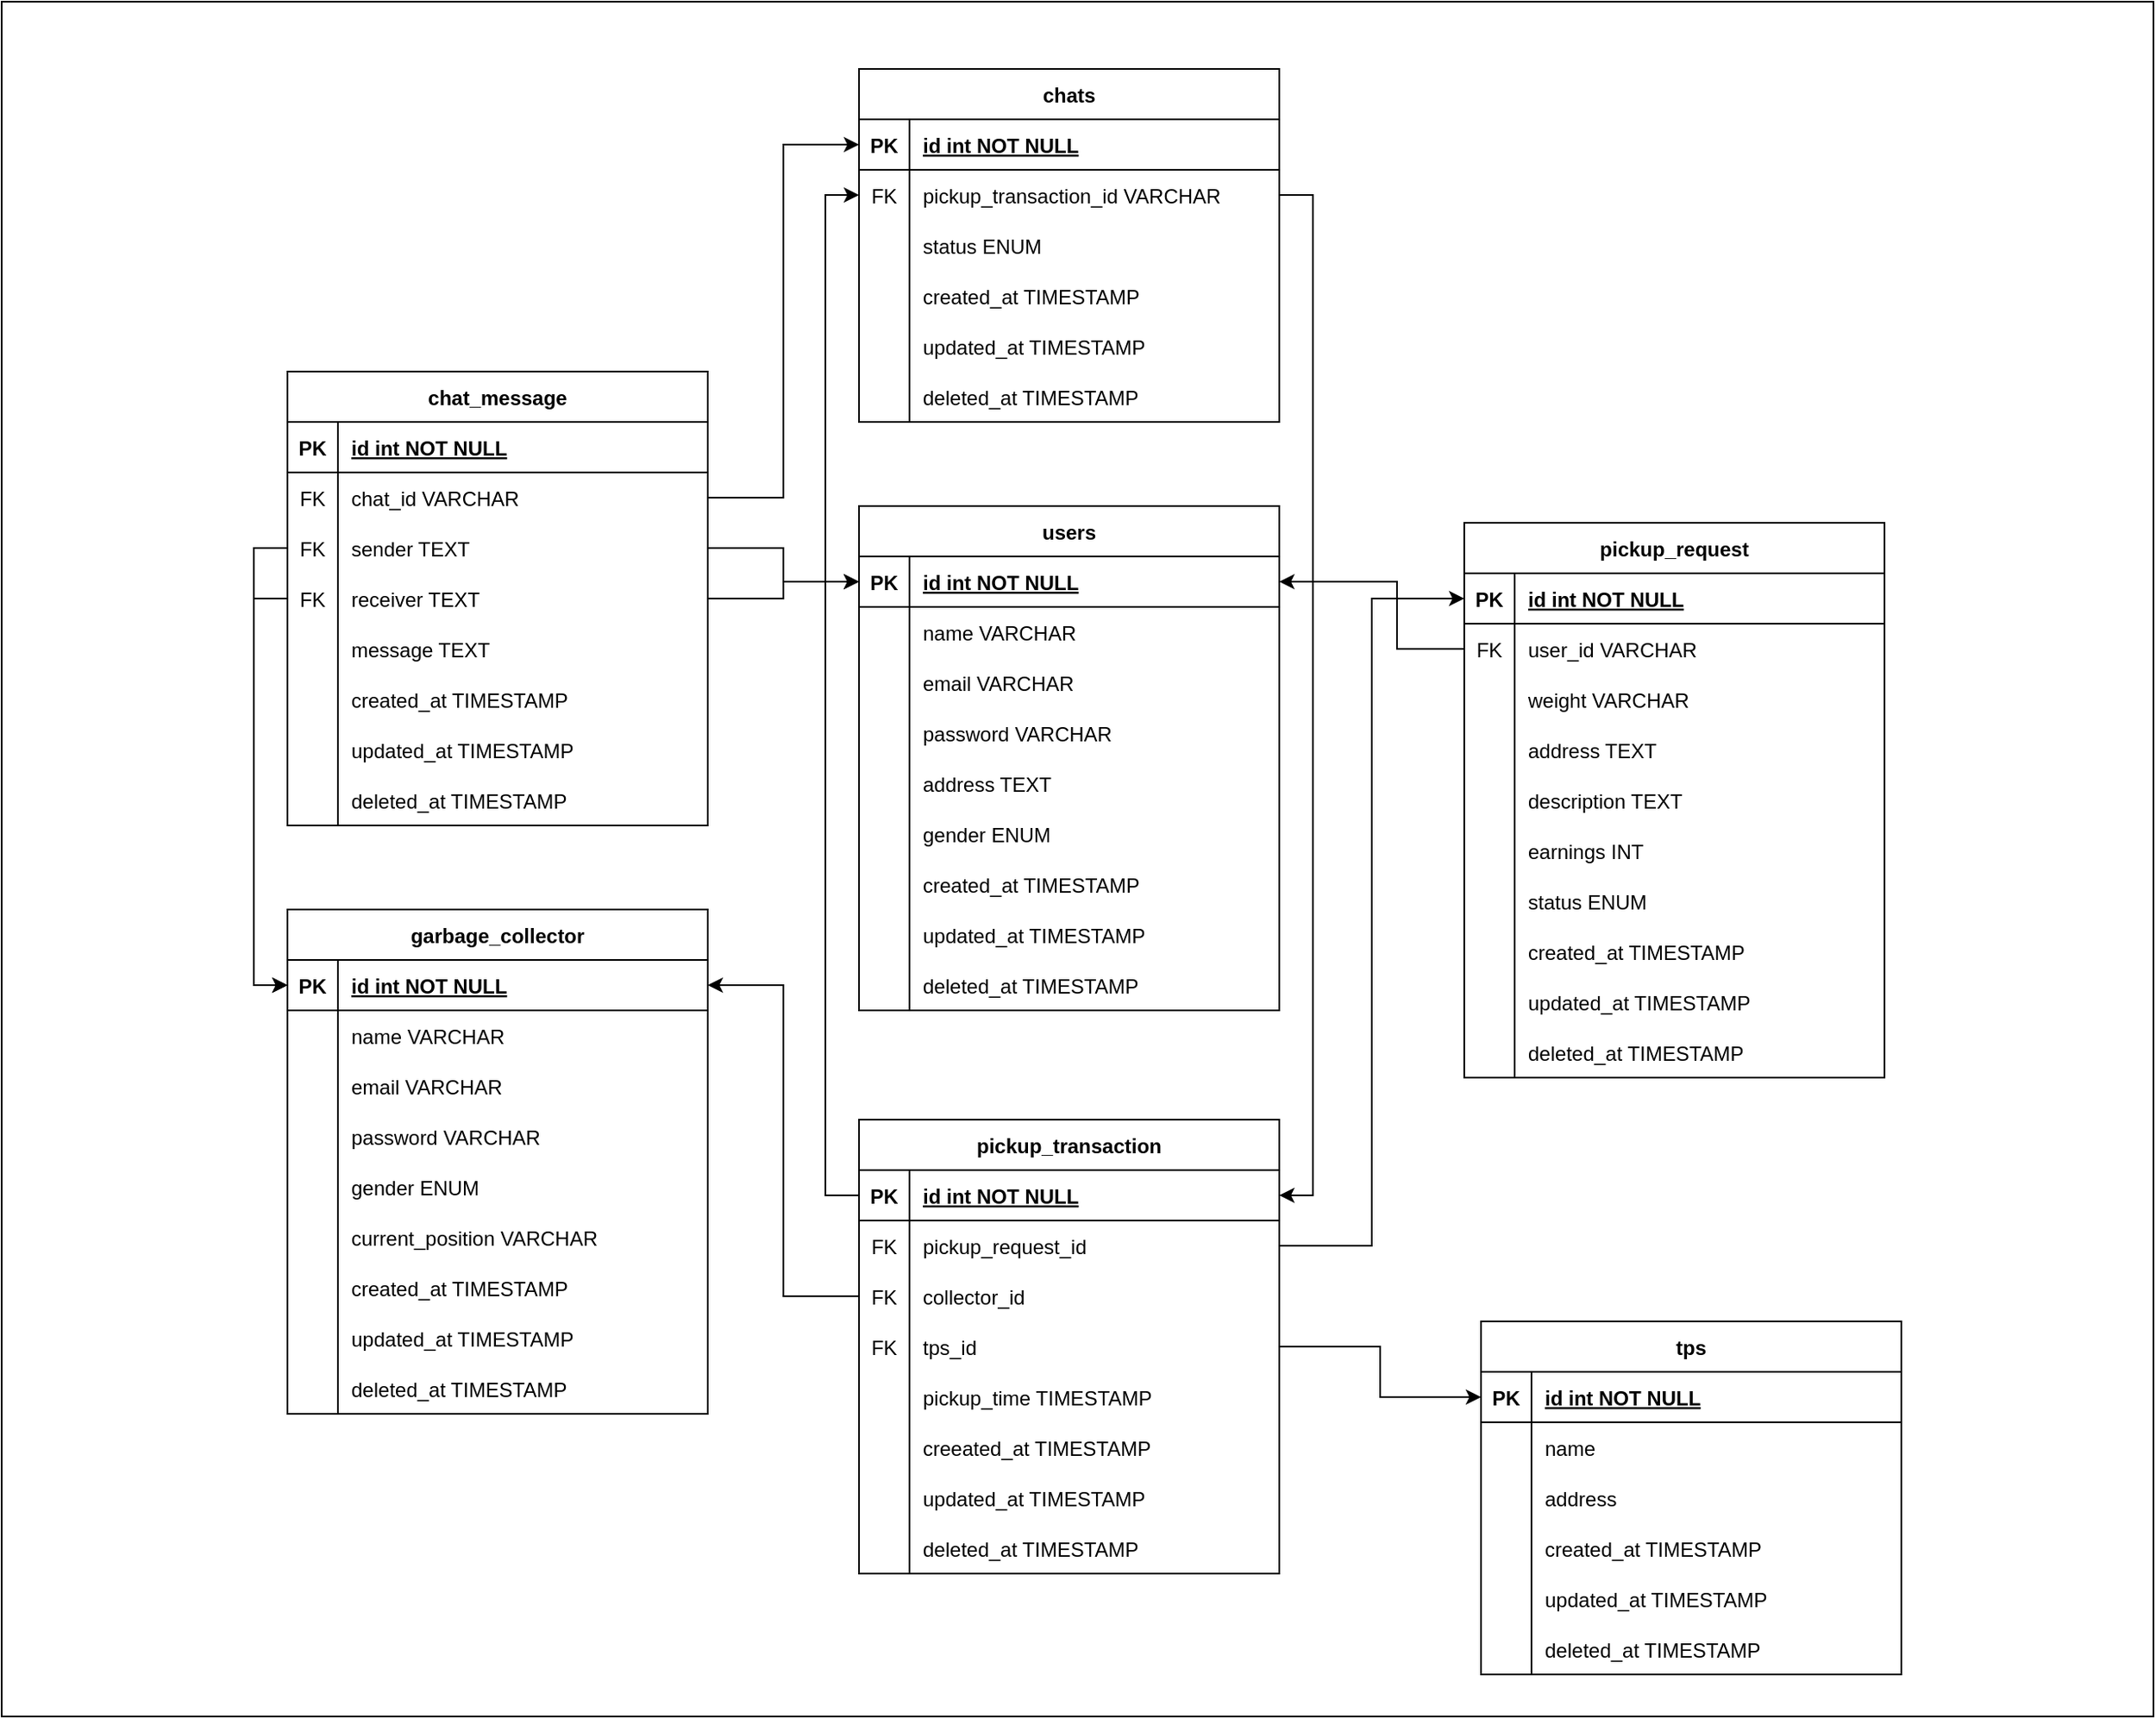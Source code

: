 <mxfile version="24.3.1" type="device">
  <diagram id="R2lEEEUBdFMjLlhIrx00" name="Page-1">
    <mxGraphModel dx="2284" dy="1838" grid="1" gridSize="10" guides="1" tooltips="1" connect="1" arrows="1" fold="1" page="1" pageScale="1" pageWidth="850" pageHeight="1100" math="0" shadow="0" extFonts="Permanent Marker^https://fonts.googleapis.com/css?family=Permanent+Marker">
      <root>
        <mxCell id="0" />
        <mxCell id="1" parent="0" />
        <mxCell id="5fgRy807be_QN617lWYd-6" value="" style="rounded=0;whiteSpace=wrap;html=1;" vertex="1" parent="1">
          <mxGeometry x="-130" y="-280" width="1280" height="1020" as="geometry" />
        </mxCell>
        <mxCell id="C-vyLk0tnHw3VtMMgP7b-13" value="tps" style="shape=table;startSize=30;container=1;collapsible=1;childLayout=tableLayout;fixedRows=1;rowLines=0;fontStyle=1;align=center;resizeLast=1;" parent="1" vertex="1">
          <mxGeometry x="750" y="505" width="250" height="210" as="geometry" />
        </mxCell>
        <mxCell id="C-vyLk0tnHw3VtMMgP7b-14" value="" style="shape=partialRectangle;collapsible=0;dropTarget=0;pointerEvents=0;fillColor=none;points=[[0,0.5],[1,0.5]];portConstraint=eastwest;top=0;left=0;right=0;bottom=1;" parent="C-vyLk0tnHw3VtMMgP7b-13" vertex="1">
          <mxGeometry y="30" width="250" height="30" as="geometry" />
        </mxCell>
        <mxCell id="C-vyLk0tnHw3VtMMgP7b-15" value="PK" style="shape=partialRectangle;overflow=hidden;connectable=0;fillColor=none;top=0;left=0;bottom=0;right=0;fontStyle=1;" parent="C-vyLk0tnHw3VtMMgP7b-14" vertex="1">
          <mxGeometry width="30" height="30" as="geometry">
            <mxRectangle width="30" height="30" as="alternateBounds" />
          </mxGeometry>
        </mxCell>
        <mxCell id="C-vyLk0tnHw3VtMMgP7b-16" value="id int NOT NULL " style="shape=partialRectangle;overflow=hidden;connectable=0;fillColor=none;top=0;left=0;bottom=0;right=0;align=left;spacingLeft=6;fontStyle=5;" parent="C-vyLk0tnHw3VtMMgP7b-14" vertex="1">
          <mxGeometry x="30" width="220" height="30" as="geometry">
            <mxRectangle width="220" height="30" as="alternateBounds" />
          </mxGeometry>
        </mxCell>
        <mxCell id="C-vyLk0tnHw3VtMMgP7b-17" value="" style="shape=partialRectangle;collapsible=0;dropTarget=0;pointerEvents=0;fillColor=none;points=[[0,0.5],[1,0.5]];portConstraint=eastwest;top=0;left=0;right=0;bottom=0;" parent="C-vyLk0tnHw3VtMMgP7b-13" vertex="1">
          <mxGeometry y="60" width="250" height="30" as="geometry" />
        </mxCell>
        <mxCell id="C-vyLk0tnHw3VtMMgP7b-18" value="" style="shape=partialRectangle;overflow=hidden;connectable=0;fillColor=none;top=0;left=0;bottom=0;right=0;" parent="C-vyLk0tnHw3VtMMgP7b-17" vertex="1">
          <mxGeometry width="30" height="30" as="geometry">
            <mxRectangle width="30" height="30" as="alternateBounds" />
          </mxGeometry>
        </mxCell>
        <mxCell id="C-vyLk0tnHw3VtMMgP7b-19" value="name" style="shape=partialRectangle;overflow=hidden;connectable=0;fillColor=none;top=0;left=0;bottom=0;right=0;align=left;spacingLeft=6;" parent="C-vyLk0tnHw3VtMMgP7b-17" vertex="1">
          <mxGeometry x="30" width="220" height="30" as="geometry">
            <mxRectangle width="220" height="30" as="alternateBounds" />
          </mxGeometry>
        </mxCell>
        <mxCell id="C-vyLk0tnHw3VtMMgP7b-20" value="" style="shape=partialRectangle;collapsible=0;dropTarget=0;pointerEvents=0;fillColor=none;points=[[0,0.5],[1,0.5]];portConstraint=eastwest;top=0;left=0;right=0;bottom=0;" parent="C-vyLk0tnHw3VtMMgP7b-13" vertex="1">
          <mxGeometry y="90" width="250" height="30" as="geometry" />
        </mxCell>
        <mxCell id="C-vyLk0tnHw3VtMMgP7b-21" value="" style="shape=partialRectangle;overflow=hidden;connectable=0;fillColor=none;top=0;left=0;bottom=0;right=0;" parent="C-vyLk0tnHw3VtMMgP7b-20" vertex="1">
          <mxGeometry width="30" height="30" as="geometry">
            <mxRectangle width="30" height="30" as="alternateBounds" />
          </mxGeometry>
        </mxCell>
        <mxCell id="C-vyLk0tnHw3VtMMgP7b-22" value="address" style="shape=partialRectangle;overflow=hidden;connectable=0;fillColor=none;top=0;left=0;bottom=0;right=0;align=left;spacingLeft=6;" parent="C-vyLk0tnHw3VtMMgP7b-20" vertex="1">
          <mxGeometry x="30" width="220" height="30" as="geometry">
            <mxRectangle width="220" height="30" as="alternateBounds" />
          </mxGeometry>
        </mxCell>
        <mxCell id="_BH_1tUJ6ZywSJx9hruE-41" value="" style="shape=partialRectangle;collapsible=0;dropTarget=0;pointerEvents=0;fillColor=none;points=[[0,0.5],[1,0.5]];portConstraint=eastwest;top=0;left=0;right=0;bottom=0;" parent="C-vyLk0tnHw3VtMMgP7b-13" vertex="1">
          <mxGeometry y="120" width="250" height="30" as="geometry" />
        </mxCell>
        <mxCell id="_BH_1tUJ6ZywSJx9hruE-42" value="" style="shape=partialRectangle;overflow=hidden;connectable=0;fillColor=none;top=0;left=0;bottom=0;right=0;" parent="_BH_1tUJ6ZywSJx9hruE-41" vertex="1">
          <mxGeometry width="30" height="30" as="geometry">
            <mxRectangle width="30" height="30" as="alternateBounds" />
          </mxGeometry>
        </mxCell>
        <mxCell id="_BH_1tUJ6ZywSJx9hruE-43" value="created_at TIMESTAMP" style="shape=partialRectangle;overflow=hidden;connectable=0;fillColor=none;top=0;left=0;bottom=0;right=0;align=left;spacingLeft=6;" parent="_BH_1tUJ6ZywSJx9hruE-41" vertex="1">
          <mxGeometry x="30" width="220" height="30" as="geometry">
            <mxRectangle width="220" height="30" as="alternateBounds" />
          </mxGeometry>
        </mxCell>
        <mxCell id="_BH_1tUJ6ZywSJx9hruE-50" value="" style="shape=partialRectangle;collapsible=0;dropTarget=0;pointerEvents=0;fillColor=none;points=[[0,0.5],[1,0.5]];portConstraint=eastwest;top=0;left=0;right=0;bottom=0;" parent="C-vyLk0tnHw3VtMMgP7b-13" vertex="1">
          <mxGeometry y="150" width="250" height="30" as="geometry" />
        </mxCell>
        <mxCell id="_BH_1tUJ6ZywSJx9hruE-51" value="" style="shape=partialRectangle;overflow=hidden;connectable=0;fillColor=none;top=0;left=0;bottom=0;right=0;" parent="_BH_1tUJ6ZywSJx9hruE-50" vertex="1">
          <mxGeometry width="30" height="30" as="geometry">
            <mxRectangle width="30" height="30" as="alternateBounds" />
          </mxGeometry>
        </mxCell>
        <mxCell id="_BH_1tUJ6ZywSJx9hruE-52" value="updated_at TIMESTAMP" style="shape=partialRectangle;overflow=hidden;connectable=0;fillColor=none;top=0;left=0;bottom=0;right=0;align=left;spacingLeft=6;" parent="_BH_1tUJ6ZywSJx9hruE-50" vertex="1">
          <mxGeometry x="30" width="220" height="30" as="geometry">
            <mxRectangle width="220" height="30" as="alternateBounds" />
          </mxGeometry>
        </mxCell>
        <mxCell id="_BH_1tUJ6ZywSJx9hruE-53" value="" style="shape=partialRectangle;collapsible=0;dropTarget=0;pointerEvents=0;fillColor=none;points=[[0,0.5],[1,0.5]];portConstraint=eastwest;top=0;left=0;right=0;bottom=0;" parent="C-vyLk0tnHw3VtMMgP7b-13" vertex="1">
          <mxGeometry y="180" width="250" height="30" as="geometry" />
        </mxCell>
        <mxCell id="_BH_1tUJ6ZywSJx9hruE-54" value="" style="shape=partialRectangle;overflow=hidden;connectable=0;fillColor=none;top=0;left=0;bottom=0;right=0;" parent="_BH_1tUJ6ZywSJx9hruE-53" vertex="1">
          <mxGeometry width="30" height="30" as="geometry">
            <mxRectangle width="30" height="30" as="alternateBounds" />
          </mxGeometry>
        </mxCell>
        <mxCell id="_BH_1tUJ6ZywSJx9hruE-55" value="deleted_at TIMESTAMP" style="shape=partialRectangle;overflow=hidden;connectable=0;fillColor=none;top=0;left=0;bottom=0;right=0;align=left;spacingLeft=6;" parent="_BH_1tUJ6ZywSJx9hruE-53" vertex="1">
          <mxGeometry x="30" width="220" height="30" as="geometry">
            <mxRectangle width="220" height="30" as="alternateBounds" />
          </mxGeometry>
        </mxCell>
        <mxCell id="L5vuSc_6hiSe-2rtXfnS-1" value="pickup_request" style="shape=table;startSize=30;container=1;collapsible=1;childLayout=tableLayout;fixedRows=1;rowLines=0;fontStyle=1;align=center;resizeLast=1;" parent="1" vertex="1">
          <mxGeometry x="740" y="30" width="250" height="330" as="geometry" />
        </mxCell>
        <mxCell id="L5vuSc_6hiSe-2rtXfnS-2" value="" style="shape=partialRectangle;collapsible=0;dropTarget=0;pointerEvents=0;fillColor=none;points=[[0,0.5],[1,0.5]];portConstraint=eastwest;top=0;left=0;right=0;bottom=1;" parent="L5vuSc_6hiSe-2rtXfnS-1" vertex="1">
          <mxGeometry y="30" width="250" height="30" as="geometry" />
        </mxCell>
        <mxCell id="L5vuSc_6hiSe-2rtXfnS-3" value="PK" style="shape=partialRectangle;overflow=hidden;connectable=0;fillColor=none;top=0;left=0;bottom=0;right=0;fontStyle=1;" parent="L5vuSc_6hiSe-2rtXfnS-2" vertex="1">
          <mxGeometry width="30" height="30" as="geometry">
            <mxRectangle width="30" height="30" as="alternateBounds" />
          </mxGeometry>
        </mxCell>
        <mxCell id="L5vuSc_6hiSe-2rtXfnS-4" value="id int NOT NULL " style="shape=partialRectangle;overflow=hidden;connectable=0;fillColor=none;top=0;left=0;bottom=0;right=0;align=left;spacingLeft=6;fontStyle=5;" parent="L5vuSc_6hiSe-2rtXfnS-2" vertex="1">
          <mxGeometry x="30" width="220" height="30" as="geometry">
            <mxRectangle width="220" height="30" as="alternateBounds" />
          </mxGeometry>
        </mxCell>
        <mxCell id="L5vuSc_6hiSe-2rtXfnS-5" value="" style="shape=partialRectangle;collapsible=0;dropTarget=0;pointerEvents=0;fillColor=none;points=[[0,0.5],[1,0.5]];portConstraint=eastwest;top=0;left=0;right=0;bottom=0;" parent="L5vuSc_6hiSe-2rtXfnS-1" vertex="1">
          <mxGeometry y="60" width="250" height="30" as="geometry" />
        </mxCell>
        <mxCell id="L5vuSc_6hiSe-2rtXfnS-6" value="FK" style="shape=partialRectangle;overflow=hidden;connectable=0;fillColor=none;top=0;left=0;bottom=0;right=0;" parent="L5vuSc_6hiSe-2rtXfnS-5" vertex="1">
          <mxGeometry width="30" height="30" as="geometry">
            <mxRectangle width="30" height="30" as="alternateBounds" />
          </mxGeometry>
        </mxCell>
        <mxCell id="L5vuSc_6hiSe-2rtXfnS-7" value="user_id VARCHAR" style="shape=partialRectangle;overflow=hidden;connectable=0;fillColor=none;top=0;left=0;bottom=0;right=0;align=left;spacingLeft=6;" parent="L5vuSc_6hiSe-2rtXfnS-5" vertex="1">
          <mxGeometry x="30" width="220" height="30" as="geometry">
            <mxRectangle width="220" height="30" as="alternateBounds" />
          </mxGeometry>
        </mxCell>
        <mxCell id="L5vuSc_6hiSe-2rtXfnS-8" value="" style="shape=partialRectangle;collapsible=0;dropTarget=0;pointerEvents=0;fillColor=none;points=[[0,0.5],[1,0.5]];portConstraint=eastwest;top=0;left=0;right=0;bottom=0;" parent="L5vuSc_6hiSe-2rtXfnS-1" vertex="1">
          <mxGeometry y="90" width="250" height="30" as="geometry" />
        </mxCell>
        <mxCell id="L5vuSc_6hiSe-2rtXfnS-9" value="" style="shape=partialRectangle;overflow=hidden;connectable=0;fillColor=none;top=0;left=0;bottom=0;right=0;" parent="L5vuSc_6hiSe-2rtXfnS-8" vertex="1">
          <mxGeometry width="30" height="30" as="geometry">
            <mxRectangle width="30" height="30" as="alternateBounds" />
          </mxGeometry>
        </mxCell>
        <mxCell id="L5vuSc_6hiSe-2rtXfnS-10" value="weight VARCHAR" style="shape=partialRectangle;overflow=hidden;connectable=0;fillColor=none;top=0;left=0;bottom=0;right=0;align=left;spacingLeft=6;" parent="L5vuSc_6hiSe-2rtXfnS-8" vertex="1">
          <mxGeometry x="30" width="220" height="30" as="geometry">
            <mxRectangle width="220" height="30" as="alternateBounds" />
          </mxGeometry>
        </mxCell>
        <mxCell id="_BH_1tUJ6ZywSJx9hruE-56" value="" style="shape=partialRectangle;collapsible=0;dropTarget=0;pointerEvents=0;fillColor=none;points=[[0,0.5],[1,0.5]];portConstraint=eastwest;top=0;left=0;right=0;bottom=0;" parent="L5vuSc_6hiSe-2rtXfnS-1" vertex="1">
          <mxGeometry y="120" width="250" height="30" as="geometry" />
        </mxCell>
        <mxCell id="_BH_1tUJ6ZywSJx9hruE-57" value="" style="shape=partialRectangle;overflow=hidden;connectable=0;fillColor=none;top=0;left=0;bottom=0;right=0;" parent="_BH_1tUJ6ZywSJx9hruE-56" vertex="1">
          <mxGeometry width="30" height="30" as="geometry">
            <mxRectangle width="30" height="30" as="alternateBounds" />
          </mxGeometry>
        </mxCell>
        <mxCell id="_BH_1tUJ6ZywSJx9hruE-58" value="address TEXT" style="shape=partialRectangle;overflow=hidden;connectable=0;fillColor=none;top=0;left=0;bottom=0;right=0;align=left;spacingLeft=6;" parent="_BH_1tUJ6ZywSJx9hruE-56" vertex="1">
          <mxGeometry x="30" width="220" height="30" as="geometry">
            <mxRectangle width="220" height="30" as="alternateBounds" />
          </mxGeometry>
        </mxCell>
        <mxCell id="_BH_1tUJ6ZywSJx9hruE-75" value="" style="shape=partialRectangle;collapsible=0;dropTarget=0;pointerEvents=0;fillColor=none;points=[[0,0.5],[1,0.5]];portConstraint=eastwest;top=0;left=0;right=0;bottom=0;" parent="L5vuSc_6hiSe-2rtXfnS-1" vertex="1">
          <mxGeometry y="150" width="250" height="30" as="geometry" />
        </mxCell>
        <mxCell id="_BH_1tUJ6ZywSJx9hruE-76" value="" style="shape=partialRectangle;overflow=hidden;connectable=0;fillColor=none;top=0;left=0;bottom=0;right=0;" parent="_BH_1tUJ6ZywSJx9hruE-75" vertex="1">
          <mxGeometry width="30" height="30" as="geometry">
            <mxRectangle width="30" height="30" as="alternateBounds" />
          </mxGeometry>
        </mxCell>
        <mxCell id="_BH_1tUJ6ZywSJx9hruE-77" value="description TEXT" style="shape=partialRectangle;overflow=hidden;connectable=0;fillColor=none;top=0;left=0;bottom=0;right=0;align=left;spacingLeft=6;" parent="_BH_1tUJ6ZywSJx9hruE-75" vertex="1">
          <mxGeometry x="30" width="220" height="30" as="geometry">
            <mxRectangle width="220" height="30" as="alternateBounds" />
          </mxGeometry>
        </mxCell>
        <mxCell id="_BH_1tUJ6ZywSJx9hruE-59" value="" style="shape=partialRectangle;collapsible=0;dropTarget=0;pointerEvents=0;fillColor=none;points=[[0,0.5],[1,0.5]];portConstraint=eastwest;top=0;left=0;right=0;bottom=0;" parent="L5vuSc_6hiSe-2rtXfnS-1" vertex="1">
          <mxGeometry y="180" width="250" height="30" as="geometry" />
        </mxCell>
        <mxCell id="_BH_1tUJ6ZywSJx9hruE-60" value="" style="shape=partialRectangle;overflow=hidden;connectable=0;fillColor=none;top=0;left=0;bottom=0;right=0;" parent="_BH_1tUJ6ZywSJx9hruE-59" vertex="1">
          <mxGeometry width="30" height="30" as="geometry">
            <mxRectangle width="30" height="30" as="alternateBounds" />
          </mxGeometry>
        </mxCell>
        <mxCell id="_BH_1tUJ6ZywSJx9hruE-61" value="earnings INT" style="shape=partialRectangle;overflow=hidden;connectable=0;fillColor=none;top=0;left=0;bottom=0;right=0;align=left;spacingLeft=6;" parent="_BH_1tUJ6ZywSJx9hruE-59" vertex="1">
          <mxGeometry x="30" width="220" height="30" as="geometry">
            <mxRectangle width="220" height="30" as="alternateBounds" />
          </mxGeometry>
        </mxCell>
        <mxCell id="_BH_1tUJ6ZywSJx9hruE-62" value="" style="shape=partialRectangle;collapsible=0;dropTarget=0;pointerEvents=0;fillColor=none;points=[[0,0.5],[1,0.5]];portConstraint=eastwest;top=0;left=0;right=0;bottom=0;" parent="L5vuSc_6hiSe-2rtXfnS-1" vertex="1">
          <mxGeometry y="210" width="250" height="30" as="geometry" />
        </mxCell>
        <mxCell id="_BH_1tUJ6ZywSJx9hruE-63" value="" style="shape=partialRectangle;overflow=hidden;connectable=0;fillColor=none;top=0;left=0;bottom=0;right=0;" parent="_BH_1tUJ6ZywSJx9hruE-62" vertex="1">
          <mxGeometry width="30" height="30" as="geometry">
            <mxRectangle width="30" height="30" as="alternateBounds" />
          </mxGeometry>
        </mxCell>
        <mxCell id="_BH_1tUJ6ZywSJx9hruE-64" value="status ENUM" style="shape=partialRectangle;overflow=hidden;connectable=0;fillColor=none;top=0;left=0;bottom=0;right=0;align=left;spacingLeft=6;" parent="_BH_1tUJ6ZywSJx9hruE-62" vertex="1">
          <mxGeometry x="30" width="220" height="30" as="geometry">
            <mxRectangle width="220" height="30" as="alternateBounds" />
          </mxGeometry>
        </mxCell>
        <mxCell id="_BH_1tUJ6ZywSJx9hruE-65" value="" style="shape=partialRectangle;collapsible=0;dropTarget=0;pointerEvents=0;fillColor=none;points=[[0,0.5],[1,0.5]];portConstraint=eastwest;top=0;left=0;right=0;bottom=0;" parent="L5vuSc_6hiSe-2rtXfnS-1" vertex="1">
          <mxGeometry y="240" width="250" height="30" as="geometry" />
        </mxCell>
        <mxCell id="_BH_1tUJ6ZywSJx9hruE-66" value="" style="shape=partialRectangle;overflow=hidden;connectable=0;fillColor=none;top=0;left=0;bottom=0;right=0;" parent="_BH_1tUJ6ZywSJx9hruE-65" vertex="1">
          <mxGeometry width="30" height="30" as="geometry">
            <mxRectangle width="30" height="30" as="alternateBounds" />
          </mxGeometry>
        </mxCell>
        <mxCell id="_BH_1tUJ6ZywSJx9hruE-67" value="created_at TIMESTAMP" style="shape=partialRectangle;overflow=hidden;connectable=0;fillColor=none;top=0;left=0;bottom=0;right=0;align=left;spacingLeft=6;" parent="_BH_1tUJ6ZywSJx9hruE-65" vertex="1">
          <mxGeometry x="30" width="220" height="30" as="geometry">
            <mxRectangle width="220" height="30" as="alternateBounds" />
          </mxGeometry>
        </mxCell>
        <mxCell id="_BH_1tUJ6ZywSJx9hruE-68" value="" style="shape=partialRectangle;collapsible=0;dropTarget=0;pointerEvents=0;fillColor=none;points=[[0,0.5],[1,0.5]];portConstraint=eastwest;top=0;left=0;right=0;bottom=0;" parent="L5vuSc_6hiSe-2rtXfnS-1" vertex="1">
          <mxGeometry y="270" width="250" height="30" as="geometry" />
        </mxCell>
        <mxCell id="_BH_1tUJ6ZywSJx9hruE-69" value="" style="shape=partialRectangle;overflow=hidden;connectable=0;fillColor=none;top=0;left=0;bottom=0;right=0;" parent="_BH_1tUJ6ZywSJx9hruE-68" vertex="1">
          <mxGeometry width="30" height="30" as="geometry">
            <mxRectangle width="30" height="30" as="alternateBounds" />
          </mxGeometry>
        </mxCell>
        <mxCell id="_BH_1tUJ6ZywSJx9hruE-70" value="updated_at TIMESTAMP" style="shape=partialRectangle;overflow=hidden;connectable=0;fillColor=none;top=0;left=0;bottom=0;right=0;align=left;spacingLeft=6;" parent="_BH_1tUJ6ZywSJx9hruE-68" vertex="1">
          <mxGeometry x="30" width="220" height="30" as="geometry">
            <mxRectangle width="220" height="30" as="alternateBounds" />
          </mxGeometry>
        </mxCell>
        <mxCell id="_BH_1tUJ6ZywSJx9hruE-71" value="" style="shape=partialRectangle;collapsible=0;dropTarget=0;pointerEvents=0;fillColor=none;points=[[0,0.5],[1,0.5]];portConstraint=eastwest;top=0;left=0;right=0;bottom=0;" parent="L5vuSc_6hiSe-2rtXfnS-1" vertex="1">
          <mxGeometry y="300" width="250" height="30" as="geometry" />
        </mxCell>
        <mxCell id="_BH_1tUJ6ZywSJx9hruE-72" value="" style="shape=partialRectangle;overflow=hidden;connectable=0;fillColor=none;top=0;left=0;bottom=0;right=0;" parent="_BH_1tUJ6ZywSJx9hruE-71" vertex="1">
          <mxGeometry width="30" height="30" as="geometry">
            <mxRectangle width="30" height="30" as="alternateBounds" />
          </mxGeometry>
        </mxCell>
        <mxCell id="_BH_1tUJ6ZywSJx9hruE-73" value="deleted_at TIMESTAMP" style="shape=partialRectangle;overflow=hidden;connectable=0;fillColor=none;top=0;left=0;bottom=0;right=0;align=left;spacingLeft=6;" parent="_BH_1tUJ6ZywSJx9hruE-71" vertex="1">
          <mxGeometry x="30" width="220" height="30" as="geometry">
            <mxRectangle width="220" height="30" as="alternateBounds" />
          </mxGeometry>
        </mxCell>
        <mxCell id="L5vuSc_6hiSe-2rtXfnS-11" value="pickup_transaction" style="shape=table;startSize=30;container=1;collapsible=1;childLayout=tableLayout;fixedRows=1;rowLines=0;fontStyle=1;align=center;resizeLast=1;" parent="1" vertex="1">
          <mxGeometry x="380" y="385" width="250" height="270" as="geometry" />
        </mxCell>
        <mxCell id="L5vuSc_6hiSe-2rtXfnS-12" value="" style="shape=partialRectangle;collapsible=0;dropTarget=0;pointerEvents=0;fillColor=none;points=[[0,0.5],[1,0.5]];portConstraint=eastwest;top=0;left=0;right=0;bottom=1;" parent="L5vuSc_6hiSe-2rtXfnS-11" vertex="1">
          <mxGeometry y="30" width="250" height="30" as="geometry" />
        </mxCell>
        <mxCell id="L5vuSc_6hiSe-2rtXfnS-13" value="PK" style="shape=partialRectangle;overflow=hidden;connectable=0;fillColor=none;top=0;left=0;bottom=0;right=0;fontStyle=1;" parent="L5vuSc_6hiSe-2rtXfnS-12" vertex="1">
          <mxGeometry width="30" height="30" as="geometry">
            <mxRectangle width="30" height="30" as="alternateBounds" />
          </mxGeometry>
        </mxCell>
        <mxCell id="L5vuSc_6hiSe-2rtXfnS-14" value="id int NOT NULL " style="shape=partialRectangle;overflow=hidden;connectable=0;fillColor=none;top=0;left=0;bottom=0;right=0;align=left;spacingLeft=6;fontStyle=5;" parent="L5vuSc_6hiSe-2rtXfnS-12" vertex="1">
          <mxGeometry x="30" width="220" height="30" as="geometry">
            <mxRectangle width="220" height="30" as="alternateBounds" />
          </mxGeometry>
        </mxCell>
        <mxCell id="L5vuSc_6hiSe-2rtXfnS-15" value="" style="shape=partialRectangle;collapsible=0;dropTarget=0;pointerEvents=0;fillColor=none;points=[[0,0.5],[1,0.5]];portConstraint=eastwest;top=0;left=0;right=0;bottom=0;" parent="L5vuSc_6hiSe-2rtXfnS-11" vertex="1">
          <mxGeometry y="60" width="250" height="30" as="geometry" />
        </mxCell>
        <mxCell id="L5vuSc_6hiSe-2rtXfnS-16" value="FK" style="shape=partialRectangle;overflow=hidden;connectable=0;fillColor=none;top=0;left=0;bottom=0;right=0;" parent="L5vuSc_6hiSe-2rtXfnS-15" vertex="1">
          <mxGeometry width="30" height="30" as="geometry">
            <mxRectangle width="30" height="30" as="alternateBounds" />
          </mxGeometry>
        </mxCell>
        <mxCell id="L5vuSc_6hiSe-2rtXfnS-17" value="pickup_request_id" style="shape=partialRectangle;overflow=hidden;connectable=0;fillColor=none;top=0;left=0;bottom=0;right=0;align=left;spacingLeft=6;" parent="L5vuSc_6hiSe-2rtXfnS-15" vertex="1">
          <mxGeometry x="30" width="220" height="30" as="geometry">
            <mxRectangle width="220" height="30" as="alternateBounds" />
          </mxGeometry>
        </mxCell>
        <mxCell id="_BH_1tUJ6ZywSJx9hruE-78" value="" style="shape=partialRectangle;collapsible=0;dropTarget=0;pointerEvents=0;fillColor=none;points=[[0,0.5],[1,0.5]];portConstraint=eastwest;top=0;left=0;right=0;bottom=0;" parent="L5vuSc_6hiSe-2rtXfnS-11" vertex="1">
          <mxGeometry y="90" width="250" height="30" as="geometry" />
        </mxCell>
        <mxCell id="_BH_1tUJ6ZywSJx9hruE-79" value="FK" style="shape=partialRectangle;overflow=hidden;connectable=0;fillColor=none;top=0;left=0;bottom=0;right=0;" parent="_BH_1tUJ6ZywSJx9hruE-78" vertex="1">
          <mxGeometry width="30" height="30" as="geometry">
            <mxRectangle width="30" height="30" as="alternateBounds" />
          </mxGeometry>
        </mxCell>
        <mxCell id="_BH_1tUJ6ZywSJx9hruE-80" value="collector_id" style="shape=partialRectangle;overflow=hidden;connectable=0;fillColor=none;top=0;left=0;bottom=0;right=0;align=left;spacingLeft=6;" parent="_BH_1tUJ6ZywSJx9hruE-78" vertex="1">
          <mxGeometry x="30" width="220" height="30" as="geometry">
            <mxRectangle width="220" height="30" as="alternateBounds" />
          </mxGeometry>
        </mxCell>
        <mxCell id="_BH_1tUJ6ZywSJx9hruE-84" value="" style="shape=partialRectangle;collapsible=0;dropTarget=0;pointerEvents=0;fillColor=none;points=[[0,0.5],[1,0.5]];portConstraint=eastwest;top=0;left=0;right=0;bottom=0;" parent="L5vuSc_6hiSe-2rtXfnS-11" vertex="1">
          <mxGeometry y="120" width="250" height="30" as="geometry" />
        </mxCell>
        <mxCell id="_BH_1tUJ6ZywSJx9hruE-85" value="FK" style="shape=partialRectangle;overflow=hidden;connectable=0;fillColor=none;top=0;left=0;bottom=0;right=0;" parent="_BH_1tUJ6ZywSJx9hruE-84" vertex="1">
          <mxGeometry width="30" height="30" as="geometry">
            <mxRectangle width="30" height="30" as="alternateBounds" />
          </mxGeometry>
        </mxCell>
        <mxCell id="_BH_1tUJ6ZywSJx9hruE-86" value="tps_id" style="shape=partialRectangle;overflow=hidden;connectable=0;fillColor=none;top=0;left=0;bottom=0;right=0;align=left;spacingLeft=6;" parent="_BH_1tUJ6ZywSJx9hruE-84" vertex="1">
          <mxGeometry x="30" width="220" height="30" as="geometry">
            <mxRectangle width="220" height="30" as="alternateBounds" />
          </mxGeometry>
        </mxCell>
        <mxCell id="_BH_1tUJ6ZywSJx9hruE-81" value="" style="shape=partialRectangle;collapsible=0;dropTarget=0;pointerEvents=0;fillColor=none;points=[[0,0.5],[1,0.5]];portConstraint=eastwest;top=0;left=0;right=0;bottom=0;" parent="L5vuSc_6hiSe-2rtXfnS-11" vertex="1">
          <mxGeometry y="150" width="250" height="30" as="geometry" />
        </mxCell>
        <mxCell id="_BH_1tUJ6ZywSJx9hruE-82" value="" style="shape=partialRectangle;overflow=hidden;connectable=0;fillColor=none;top=0;left=0;bottom=0;right=0;" parent="_BH_1tUJ6ZywSJx9hruE-81" vertex="1">
          <mxGeometry width="30" height="30" as="geometry">
            <mxRectangle width="30" height="30" as="alternateBounds" />
          </mxGeometry>
        </mxCell>
        <mxCell id="_BH_1tUJ6ZywSJx9hruE-83" value="pickup_time TIMESTAMP" style="shape=partialRectangle;overflow=hidden;connectable=0;fillColor=none;top=0;left=0;bottom=0;right=0;align=left;spacingLeft=6;" parent="_BH_1tUJ6ZywSJx9hruE-81" vertex="1">
          <mxGeometry x="30" width="220" height="30" as="geometry">
            <mxRectangle width="220" height="30" as="alternateBounds" />
          </mxGeometry>
        </mxCell>
        <mxCell id="_BH_1tUJ6ZywSJx9hruE-90" value="" style="shape=partialRectangle;collapsible=0;dropTarget=0;pointerEvents=0;fillColor=none;points=[[0,0.5],[1,0.5]];portConstraint=eastwest;top=0;left=0;right=0;bottom=0;" parent="L5vuSc_6hiSe-2rtXfnS-11" vertex="1">
          <mxGeometry y="180" width="250" height="30" as="geometry" />
        </mxCell>
        <mxCell id="_BH_1tUJ6ZywSJx9hruE-91" value="" style="shape=partialRectangle;overflow=hidden;connectable=0;fillColor=none;top=0;left=0;bottom=0;right=0;" parent="_BH_1tUJ6ZywSJx9hruE-90" vertex="1">
          <mxGeometry width="30" height="30" as="geometry">
            <mxRectangle width="30" height="30" as="alternateBounds" />
          </mxGeometry>
        </mxCell>
        <mxCell id="_BH_1tUJ6ZywSJx9hruE-92" value="creeated_at TIMESTAMP" style="shape=partialRectangle;overflow=hidden;connectable=0;fillColor=none;top=0;left=0;bottom=0;right=0;align=left;spacingLeft=6;" parent="_BH_1tUJ6ZywSJx9hruE-90" vertex="1">
          <mxGeometry x="30" width="220" height="30" as="geometry">
            <mxRectangle width="220" height="30" as="alternateBounds" />
          </mxGeometry>
        </mxCell>
        <mxCell id="_BH_1tUJ6ZywSJx9hruE-93" value="" style="shape=partialRectangle;collapsible=0;dropTarget=0;pointerEvents=0;fillColor=none;points=[[0,0.5],[1,0.5]];portConstraint=eastwest;top=0;left=0;right=0;bottom=0;" parent="L5vuSc_6hiSe-2rtXfnS-11" vertex="1">
          <mxGeometry y="210" width="250" height="30" as="geometry" />
        </mxCell>
        <mxCell id="_BH_1tUJ6ZywSJx9hruE-94" value="" style="shape=partialRectangle;overflow=hidden;connectable=0;fillColor=none;top=0;left=0;bottom=0;right=0;" parent="_BH_1tUJ6ZywSJx9hruE-93" vertex="1">
          <mxGeometry width="30" height="30" as="geometry">
            <mxRectangle width="30" height="30" as="alternateBounds" />
          </mxGeometry>
        </mxCell>
        <mxCell id="_BH_1tUJ6ZywSJx9hruE-95" value="updated_at TIMESTAMP" style="shape=partialRectangle;overflow=hidden;connectable=0;fillColor=none;top=0;left=0;bottom=0;right=0;align=left;spacingLeft=6;" parent="_BH_1tUJ6ZywSJx9hruE-93" vertex="1">
          <mxGeometry x="30" width="220" height="30" as="geometry">
            <mxRectangle width="220" height="30" as="alternateBounds" />
          </mxGeometry>
        </mxCell>
        <mxCell id="_BH_1tUJ6ZywSJx9hruE-96" value="" style="shape=partialRectangle;collapsible=0;dropTarget=0;pointerEvents=0;fillColor=none;points=[[0,0.5],[1,0.5]];portConstraint=eastwest;top=0;left=0;right=0;bottom=0;" parent="L5vuSc_6hiSe-2rtXfnS-11" vertex="1">
          <mxGeometry y="240" width="250" height="30" as="geometry" />
        </mxCell>
        <mxCell id="_BH_1tUJ6ZywSJx9hruE-97" value="" style="shape=partialRectangle;overflow=hidden;connectable=0;fillColor=none;top=0;left=0;bottom=0;right=0;" parent="_BH_1tUJ6ZywSJx9hruE-96" vertex="1">
          <mxGeometry width="30" height="30" as="geometry">
            <mxRectangle width="30" height="30" as="alternateBounds" />
          </mxGeometry>
        </mxCell>
        <mxCell id="_BH_1tUJ6ZywSJx9hruE-98" value="deleted_at TIMESTAMP" style="shape=partialRectangle;overflow=hidden;connectable=0;fillColor=none;top=0;left=0;bottom=0;right=0;align=left;spacingLeft=6;" parent="_BH_1tUJ6ZywSJx9hruE-96" vertex="1">
          <mxGeometry x="30" width="220" height="30" as="geometry">
            <mxRectangle width="220" height="30" as="alternateBounds" />
          </mxGeometry>
        </mxCell>
        <mxCell id="C-vyLk0tnHw3VtMMgP7b-23" value="garbage_collector" style="shape=table;startSize=30;container=1;collapsible=1;childLayout=tableLayout;fixedRows=1;rowLines=0;fontStyle=1;align=center;resizeLast=1;" parent="1" vertex="1">
          <mxGeometry x="40" y="260" width="250" height="300" as="geometry" />
        </mxCell>
        <mxCell id="C-vyLk0tnHw3VtMMgP7b-24" value="" style="shape=partialRectangle;collapsible=0;dropTarget=0;pointerEvents=0;fillColor=none;points=[[0,0.5],[1,0.5]];portConstraint=eastwest;top=0;left=0;right=0;bottom=1;" parent="C-vyLk0tnHw3VtMMgP7b-23" vertex="1">
          <mxGeometry y="30" width="250" height="30" as="geometry" />
        </mxCell>
        <mxCell id="C-vyLk0tnHw3VtMMgP7b-25" value="PK" style="shape=partialRectangle;overflow=hidden;connectable=0;fillColor=none;top=0;left=0;bottom=0;right=0;fontStyle=1;" parent="C-vyLk0tnHw3VtMMgP7b-24" vertex="1">
          <mxGeometry width="30" height="30" as="geometry">
            <mxRectangle width="30" height="30" as="alternateBounds" />
          </mxGeometry>
        </mxCell>
        <mxCell id="C-vyLk0tnHw3VtMMgP7b-26" value="id int NOT NULL " style="shape=partialRectangle;overflow=hidden;connectable=0;fillColor=none;top=0;left=0;bottom=0;right=0;align=left;spacingLeft=6;fontStyle=5;" parent="C-vyLk0tnHw3VtMMgP7b-24" vertex="1">
          <mxGeometry x="30" width="220" height="30" as="geometry">
            <mxRectangle width="220" height="30" as="alternateBounds" />
          </mxGeometry>
        </mxCell>
        <mxCell id="C-vyLk0tnHw3VtMMgP7b-27" value="" style="shape=partialRectangle;collapsible=0;dropTarget=0;pointerEvents=0;fillColor=none;points=[[0,0.5],[1,0.5]];portConstraint=eastwest;top=0;left=0;right=0;bottom=0;" parent="C-vyLk0tnHw3VtMMgP7b-23" vertex="1">
          <mxGeometry y="60" width="250" height="30" as="geometry" />
        </mxCell>
        <mxCell id="C-vyLk0tnHw3VtMMgP7b-28" value="" style="shape=partialRectangle;overflow=hidden;connectable=0;fillColor=none;top=0;left=0;bottom=0;right=0;" parent="C-vyLk0tnHw3VtMMgP7b-27" vertex="1">
          <mxGeometry width="30" height="30" as="geometry">
            <mxRectangle width="30" height="30" as="alternateBounds" />
          </mxGeometry>
        </mxCell>
        <mxCell id="C-vyLk0tnHw3VtMMgP7b-29" value="name VARCHAR" style="shape=partialRectangle;overflow=hidden;connectable=0;fillColor=none;top=0;left=0;bottom=0;right=0;align=left;spacingLeft=6;" parent="C-vyLk0tnHw3VtMMgP7b-27" vertex="1">
          <mxGeometry x="30" width="220" height="30" as="geometry">
            <mxRectangle width="220" height="30" as="alternateBounds" />
          </mxGeometry>
        </mxCell>
        <mxCell id="L5vuSc_6hiSe-2rtXfnS-21" value="" style="shape=partialRectangle;collapsible=0;dropTarget=0;pointerEvents=0;fillColor=none;points=[[0,0.5],[1,0.5]];portConstraint=eastwest;top=0;left=0;right=0;bottom=0;" parent="C-vyLk0tnHw3VtMMgP7b-23" vertex="1">
          <mxGeometry y="90" width="250" height="30" as="geometry" />
        </mxCell>
        <mxCell id="L5vuSc_6hiSe-2rtXfnS-22" value="" style="shape=partialRectangle;overflow=hidden;connectable=0;fillColor=none;top=0;left=0;bottom=0;right=0;" parent="L5vuSc_6hiSe-2rtXfnS-21" vertex="1">
          <mxGeometry width="30" height="30" as="geometry">
            <mxRectangle width="30" height="30" as="alternateBounds" />
          </mxGeometry>
        </mxCell>
        <mxCell id="L5vuSc_6hiSe-2rtXfnS-23" value="email VARCHAR" style="shape=partialRectangle;overflow=hidden;connectable=0;fillColor=none;top=0;left=0;bottom=0;right=0;align=left;spacingLeft=6;" parent="L5vuSc_6hiSe-2rtXfnS-21" vertex="1">
          <mxGeometry x="30" width="220" height="30" as="geometry">
            <mxRectangle width="220" height="30" as="alternateBounds" />
          </mxGeometry>
        </mxCell>
        <mxCell id="L5vuSc_6hiSe-2rtXfnS-27" value="" style="shape=partialRectangle;collapsible=0;dropTarget=0;pointerEvents=0;fillColor=none;points=[[0,0.5],[1,0.5]];portConstraint=eastwest;top=0;left=0;right=0;bottom=0;" parent="C-vyLk0tnHw3VtMMgP7b-23" vertex="1">
          <mxGeometry y="120" width="250" height="30" as="geometry" />
        </mxCell>
        <mxCell id="L5vuSc_6hiSe-2rtXfnS-28" value="" style="shape=partialRectangle;overflow=hidden;connectable=0;fillColor=none;top=0;left=0;bottom=0;right=0;" parent="L5vuSc_6hiSe-2rtXfnS-27" vertex="1">
          <mxGeometry width="30" height="30" as="geometry">
            <mxRectangle width="30" height="30" as="alternateBounds" />
          </mxGeometry>
        </mxCell>
        <mxCell id="L5vuSc_6hiSe-2rtXfnS-29" value="password VARCHAR" style="shape=partialRectangle;overflow=hidden;connectable=0;fillColor=none;top=0;left=0;bottom=0;right=0;align=left;spacingLeft=6;" parent="L5vuSc_6hiSe-2rtXfnS-27" vertex="1">
          <mxGeometry x="30" width="220" height="30" as="geometry">
            <mxRectangle width="220" height="30" as="alternateBounds" />
          </mxGeometry>
        </mxCell>
        <mxCell id="L5vuSc_6hiSe-2rtXfnS-33" value="" style="shape=partialRectangle;collapsible=0;dropTarget=0;pointerEvents=0;fillColor=none;points=[[0,0.5],[1,0.5]];portConstraint=eastwest;top=0;left=0;right=0;bottom=0;" parent="C-vyLk0tnHw3VtMMgP7b-23" vertex="1">
          <mxGeometry y="150" width="250" height="30" as="geometry" />
        </mxCell>
        <mxCell id="L5vuSc_6hiSe-2rtXfnS-34" value="" style="shape=partialRectangle;overflow=hidden;connectable=0;fillColor=none;top=0;left=0;bottom=0;right=0;" parent="L5vuSc_6hiSe-2rtXfnS-33" vertex="1">
          <mxGeometry width="30" height="30" as="geometry">
            <mxRectangle width="30" height="30" as="alternateBounds" />
          </mxGeometry>
        </mxCell>
        <mxCell id="L5vuSc_6hiSe-2rtXfnS-35" value="gender ENUM" style="shape=partialRectangle;overflow=hidden;connectable=0;fillColor=none;top=0;left=0;bottom=0;right=0;align=left;spacingLeft=6;" parent="L5vuSc_6hiSe-2rtXfnS-33" vertex="1">
          <mxGeometry x="30" width="220" height="30" as="geometry">
            <mxRectangle width="220" height="30" as="alternateBounds" />
          </mxGeometry>
        </mxCell>
        <mxCell id="_BH_1tUJ6ZywSJx9hruE-99" value="" style="shape=partialRectangle;collapsible=0;dropTarget=0;pointerEvents=0;fillColor=none;points=[[0,0.5],[1,0.5]];portConstraint=eastwest;top=0;left=0;right=0;bottom=0;" parent="C-vyLk0tnHw3VtMMgP7b-23" vertex="1">
          <mxGeometry y="180" width="250" height="30" as="geometry" />
        </mxCell>
        <mxCell id="_BH_1tUJ6ZywSJx9hruE-100" value="" style="shape=partialRectangle;overflow=hidden;connectable=0;fillColor=none;top=0;left=0;bottom=0;right=0;" parent="_BH_1tUJ6ZywSJx9hruE-99" vertex="1">
          <mxGeometry width="30" height="30" as="geometry">
            <mxRectangle width="30" height="30" as="alternateBounds" />
          </mxGeometry>
        </mxCell>
        <mxCell id="_BH_1tUJ6ZywSJx9hruE-101" value="current_position VARCHAR" style="shape=partialRectangle;overflow=hidden;connectable=0;fillColor=none;top=0;left=0;bottom=0;right=0;align=left;spacingLeft=6;" parent="_BH_1tUJ6ZywSJx9hruE-99" vertex="1">
          <mxGeometry x="30" width="220" height="30" as="geometry">
            <mxRectangle width="220" height="30" as="alternateBounds" />
          </mxGeometry>
        </mxCell>
        <mxCell id="L5vuSc_6hiSe-2rtXfnS-36" value="" style="shape=partialRectangle;collapsible=0;dropTarget=0;pointerEvents=0;fillColor=none;points=[[0,0.5],[1,0.5]];portConstraint=eastwest;top=0;left=0;right=0;bottom=0;" parent="C-vyLk0tnHw3VtMMgP7b-23" vertex="1">
          <mxGeometry y="210" width="250" height="30" as="geometry" />
        </mxCell>
        <mxCell id="L5vuSc_6hiSe-2rtXfnS-37" value="" style="shape=partialRectangle;overflow=hidden;connectable=0;fillColor=none;top=0;left=0;bottom=0;right=0;" parent="L5vuSc_6hiSe-2rtXfnS-36" vertex="1">
          <mxGeometry width="30" height="30" as="geometry">
            <mxRectangle width="30" height="30" as="alternateBounds" />
          </mxGeometry>
        </mxCell>
        <mxCell id="L5vuSc_6hiSe-2rtXfnS-38" value="created_at TIMESTAMP" style="shape=partialRectangle;overflow=hidden;connectable=0;fillColor=none;top=0;left=0;bottom=0;right=0;align=left;spacingLeft=6;" parent="L5vuSc_6hiSe-2rtXfnS-36" vertex="1">
          <mxGeometry x="30" width="220" height="30" as="geometry">
            <mxRectangle width="220" height="30" as="alternateBounds" />
          </mxGeometry>
        </mxCell>
        <mxCell id="_BH_1tUJ6ZywSJx9hruE-1" value="" style="shape=partialRectangle;collapsible=0;dropTarget=0;pointerEvents=0;fillColor=none;points=[[0,0.5],[1,0.5]];portConstraint=eastwest;top=0;left=0;right=0;bottom=0;" parent="C-vyLk0tnHw3VtMMgP7b-23" vertex="1">
          <mxGeometry y="240" width="250" height="30" as="geometry" />
        </mxCell>
        <mxCell id="_BH_1tUJ6ZywSJx9hruE-2" value="" style="shape=partialRectangle;overflow=hidden;connectable=0;fillColor=none;top=0;left=0;bottom=0;right=0;" parent="_BH_1tUJ6ZywSJx9hruE-1" vertex="1">
          <mxGeometry width="30" height="30" as="geometry">
            <mxRectangle width="30" height="30" as="alternateBounds" />
          </mxGeometry>
        </mxCell>
        <mxCell id="_BH_1tUJ6ZywSJx9hruE-3" value="updated_at TIMESTAMP" style="shape=partialRectangle;overflow=hidden;connectable=0;fillColor=none;top=0;left=0;bottom=0;right=0;align=left;spacingLeft=6;" parent="_BH_1tUJ6ZywSJx9hruE-1" vertex="1">
          <mxGeometry x="30" width="220" height="30" as="geometry">
            <mxRectangle width="220" height="30" as="alternateBounds" />
          </mxGeometry>
        </mxCell>
        <mxCell id="_BH_1tUJ6ZywSJx9hruE-4" value="" style="shape=partialRectangle;collapsible=0;dropTarget=0;pointerEvents=0;fillColor=none;points=[[0,0.5],[1,0.5]];portConstraint=eastwest;top=0;left=0;right=0;bottom=0;" parent="C-vyLk0tnHw3VtMMgP7b-23" vertex="1">
          <mxGeometry y="270" width="250" height="30" as="geometry" />
        </mxCell>
        <mxCell id="_BH_1tUJ6ZywSJx9hruE-5" value="" style="shape=partialRectangle;overflow=hidden;connectable=0;fillColor=none;top=0;left=0;bottom=0;right=0;" parent="_BH_1tUJ6ZywSJx9hruE-4" vertex="1">
          <mxGeometry width="30" height="30" as="geometry">
            <mxRectangle width="30" height="30" as="alternateBounds" />
          </mxGeometry>
        </mxCell>
        <mxCell id="_BH_1tUJ6ZywSJx9hruE-6" value="deleted_at TIMESTAMP" style="shape=partialRectangle;overflow=hidden;connectable=0;fillColor=none;top=0;left=0;bottom=0;right=0;align=left;spacingLeft=6;" parent="_BH_1tUJ6ZywSJx9hruE-4" vertex="1">
          <mxGeometry x="30" width="220" height="30" as="geometry">
            <mxRectangle width="220" height="30" as="alternateBounds" />
          </mxGeometry>
        </mxCell>
        <mxCell id="_BH_1tUJ6ZywSJx9hruE-7" value="users" style="shape=table;startSize=30;container=1;collapsible=1;childLayout=tableLayout;fixedRows=1;rowLines=0;fontStyle=1;align=center;resizeLast=1;" parent="1" vertex="1">
          <mxGeometry x="380" y="20" width="250" height="300" as="geometry" />
        </mxCell>
        <mxCell id="_BH_1tUJ6ZywSJx9hruE-8" value="" style="shape=partialRectangle;collapsible=0;dropTarget=0;pointerEvents=0;fillColor=none;points=[[0,0.5],[1,0.5]];portConstraint=eastwest;top=0;left=0;right=0;bottom=1;" parent="_BH_1tUJ6ZywSJx9hruE-7" vertex="1">
          <mxGeometry y="30" width="250" height="30" as="geometry" />
        </mxCell>
        <mxCell id="_BH_1tUJ6ZywSJx9hruE-9" value="PK" style="shape=partialRectangle;overflow=hidden;connectable=0;fillColor=none;top=0;left=0;bottom=0;right=0;fontStyle=1;" parent="_BH_1tUJ6ZywSJx9hruE-8" vertex="1">
          <mxGeometry width="30" height="30" as="geometry">
            <mxRectangle width="30" height="30" as="alternateBounds" />
          </mxGeometry>
        </mxCell>
        <mxCell id="_BH_1tUJ6ZywSJx9hruE-10" value="id int NOT NULL " style="shape=partialRectangle;overflow=hidden;connectable=0;fillColor=none;top=0;left=0;bottom=0;right=0;align=left;spacingLeft=6;fontStyle=5;" parent="_BH_1tUJ6ZywSJx9hruE-8" vertex="1">
          <mxGeometry x="30" width="220" height="30" as="geometry">
            <mxRectangle width="220" height="30" as="alternateBounds" />
          </mxGeometry>
        </mxCell>
        <mxCell id="_BH_1tUJ6ZywSJx9hruE-14" value="" style="shape=partialRectangle;collapsible=0;dropTarget=0;pointerEvents=0;fillColor=none;points=[[0,0.5],[1,0.5]];portConstraint=eastwest;top=0;left=0;right=0;bottom=0;" parent="_BH_1tUJ6ZywSJx9hruE-7" vertex="1">
          <mxGeometry y="60" width="250" height="30" as="geometry" />
        </mxCell>
        <mxCell id="_BH_1tUJ6ZywSJx9hruE-15" value="" style="shape=partialRectangle;overflow=hidden;connectable=0;fillColor=none;top=0;left=0;bottom=0;right=0;" parent="_BH_1tUJ6ZywSJx9hruE-14" vertex="1">
          <mxGeometry width="30" height="30" as="geometry">
            <mxRectangle width="30" height="30" as="alternateBounds" />
          </mxGeometry>
        </mxCell>
        <mxCell id="_BH_1tUJ6ZywSJx9hruE-16" value="name VARCHAR" style="shape=partialRectangle;overflow=hidden;connectable=0;fillColor=none;top=0;left=0;bottom=0;right=0;align=left;spacingLeft=6;" parent="_BH_1tUJ6ZywSJx9hruE-14" vertex="1">
          <mxGeometry x="30" width="220" height="30" as="geometry">
            <mxRectangle width="220" height="30" as="alternateBounds" />
          </mxGeometry>
        </mxCell>
        <mxCell id="_BH_1tUJ6ZywSJx9hruE-17" value="" style="shape=partialRectangle;collapsible=0;dropTarget=0;pointerEvents=0;fillColor=none;points=[[0,0.5],[1,0.5]];portConstraint=eastwest;top=0;left=0;right=0;bottom=0;" parent="_BH_1tUJ6ZywSJx9hruE-7" vertex="1">
          <mxGeometry y="90" width="250" height="30" as="geometry" />
        </mxCell>
        <mxCell id="_BH_1tUJ6ZywSJx9hruE-18" value="" style="shape=partialRectangle;overflow=hidden;connectable=0;fillColor=none;top=0;left=0;bottom=0;right=0;" parent="_BH_1tUJ6ZywSJx9hruE-17" vertex="1">
          <mxGeometry width="30" height="30" as="geometry">
            <mxRectangle width="30" height="30" as="alternateBounds" />
          </mxGeometry>
        </mxCell>
        <mxCell id="_BH_1tUJ6ZywSJx9hruE-19" value="email VARCHAR" style="shape=partialRectangle;overflow=hidden;connectable=0;fillColor=none;top=0;left=0;bottom=0;right=0;align=left;spacingLeft=6;" parent="_BH_1tUJ6ZywSJx9hruE-17" vertex="1">
          <mxGeometry x="30" width="220" height="30" as="geometry">
            <mxRectangle width="220" height="30" as="alternateBounds" />
          </mxGeometry>
        </mxCell>
        <mxCell id="_BH_1tUJ6ZywSJx9hruE-20" value="" style="shape=partialRectangle;collapsible=0;dropTarget=0;pointerEvents=0;fillColor=none;points=[[0,0.5],[1,0.5]];portConstraint=eastwest;top=0;left=0;right=0;bottom=0;" parent="_BH_1tUJ6ZywSJx9hruE-7" vertex="1">
          <mxGeometry y="120" width="250" height="30" as="geometry" />
        </mxCell>
        <mxCell id="_BH_1tUJ6ZywSJx9hruE-21" value="" style="shape=partialRectangle;overflow=hidden;connectable=0;fillColor=none;top=0;left=0;bottom=0;right=0;" parent="_BH_1tUJ6ZywSJx9hruE-20" vertex="1">
          <mxGeometry width="30" height="30" as="geometry">
            <mxRectangle width="30" height="30" as="alternateBounds" />
          </mxGeometry>
        </mxCell>
        <mxCell id="_BH_1tUJ6ZywSJx9hruE-22" value="password VARCHAR" style="shape=partialRectangle;overflow=hidden;connectable=0;fillColor=none;top=0;left=0;bottom=0;right=0;align=left;spacingLeft=6;" parent="_BH_1tUJ6ZywSJx9hruE-20" vertex="1">
          <mxGeometry x="30" width="220" height="30" as="geometry">
            <mxRectangle width="220" height="30" as="alternateBounds" />
          </mxGeometry>
        </mxCell>
        <mxCell id="_BH_1tUJ6ZywSJx9hruE-23" value="" style="shape=partialRectangle;collapsible=0;dropTarget=0;pointerEvents=0;fillColor=none;points=[[0,0.5],[1,0.5]];portConstraint=eastwest;top=0;left=0;right=0;bottom=0;" parent="_BH_1tUJ6ZywSJx9hruE-7" vertex="1">
          <mxGeometry y="150" width="250" height="30" as="geometry" />
        </mxCell>
        <mxCell id="_BH_1tUJ6ZywSJx9hruE-24" value="" style="shape=partialRectangle;overflow=hidden;connectable=0;fillColor=none;top=0;left=0;bottom=0;right=0;" parent="_BH_1tUJ6ZywSJx9hruE-23" vertex="1">
          <mxGeometry width="30" height="30" as="geometry">
            <mxRectangle width="30" height="30" as="alternateBounds" />
          </mxGeometry>
        </mxCell>
        <mxCell id="_BH_1tUJ6ZywSJx9hruE-25" value="address TEXT" style="shape=partialRectangle;overflow=hidden;connectable=0;fillColor=none;top=0;left=0;bottom=0;right=0;align=left;spacingLeft=6;" parent="_BH_1tUJ6ZywSJx9hruE-23" vertex="1">
          <mxGeometry x="30" width="220" height="30" as="geometry">
            <mxRectangle width="220" height="30" as="alternateBounds" />
          </mxGeometry>
        </mxCell>
        <mxCell id="_BH_1tUJ6ZywSJx9hruE-26" value="" style="shape=partialRectangle;collapsible=0;dropTarget=0;pointerEvents=0;fillColor=none;points=[[0,0.5],[1,0.5]];portConstraint=eastwest;top=0;left=0;right=0;bottom=0;" parent="_BH_1tUJ6ZywSJx9hruE-7" vertex="1">
          <mxGeometry y="180" width="250" height="30" as="geometry" />
        </mxCell>
        <mxCell id="_BH_1tUJ6ZywSJx9hruE-27" value="" style="shape=partialRectangle;overflow=hidden;connectable=0;fillColor=none;top=0;left=0;bottom=0;right=0;" parent="_BH_1tUJ6ZywSJx9hruE-26" vertex="1">
          <mxGeometry width="30" height="30" as="geometry">
            <mxRectangle width="30" height="30" as="alternateBounds" />
          </mxGeometry>
        </mxCell>
        <mxCell id="_BH_1tUJ6ZywSJx9hruE-28" value="gender ENUM" style="shape=partialRectangle;overflow=hidden;connectable=0;fillColor=none;top=0;left=0;bottom=0;right=0;align=left;spacingLeft=6;" parent="_BH_1tUJ6ZywSJx9hruE-26" vertex="1">
          <mxGeometry x="30" width="220" height="30" as="geometry">
            <mxRectangle width="220" height="30" as="alternateBounds" />
          </mxGeometry>
        </mxCell>
        <mxCell id="_BH_1tUJ6ZywSJx9hruE-29" value="" style="shape=partialRectangle;collapsible=0;dropTarget=0;pointerEvents=0;fillColor=none;points=[[0,0.5],[1,0.5]];portConstraint=eastwest;top=0;left=0;right=0;bottom=0;" parent="_BH_1tUJ6ZywSJx9hruE-7" vertex="1">
          <mxGeometry y="210" width="250" height="30" as="geometry" />
        </mxCell>
        <mxCell id="_BH_1tUJ6ZywSJx9hruE-30" value="" style="shape=partialRectangle;overflow=hidden;connectable=0;fillColor=none;top=0;left=0;bottom=0;right=0;" parent="_BH_1tUJ6ZywSJx9hruE-29" vertex="1">
          <mxGeometry width="30" height="30" as="geometry">
            <mxRectangle width="30" height="30" as="alternateBounds" />
          </mxGeometry>
        </mxCell>
        <mxCell id="_BH_1tUJ6ZywSJx9hruE-31" value="created_at TIMESTAMP" style="shape=partialRectangle;overflow=hidden;connectable=0;fillColor=none;top=0;left=0;bottom=0;right=0;align=left;spacingLeft=6;" parent="_BH_1tUJ6ZywSJx9hruE-29" vertex="1">
          <mxGeometry x="30" width="220" height="30" as="geometry">
            <mxRectangle width="220" height="30" as="alternateBounds" />
          </mxGeometry>
        </mxCell>
        <mxCell id="_BH_1tUJ6ZywSJx9hruE-32" value="" style="shape=partialRectangle;collapsible=0;dropTarget=0;pointerEvents=0;fillColor=none;points=[[0,0.5],[1,0.5]];portConstraint=eastwest;top=0;left=0;right=0;bottom=0;" parent="_BH_1tUJ6ZywSJx9hruE-7" vertex="1">
          <mxGeometry y="240" width="250" height="30" as="geometry" />
        </mxCell>
        <mxCell id="_BH_1tUJ6ZywSJx9hruE-33" value="" style="shape=partialRectangle;overflow=hidden;connectable=0;fillColor=none;top=0;left=0;bottom=0;right=0;" parent="_BH_1tUJ6ZywSJx9hruE-32" vertex="1">
          <mxGeometry width="30" height="30" as="geometry">
            <mxRectangle width="30" height="30" as="alternateBounds" />
          </mxGeometry>
        </mxCell>
        <mxCell id="_BH_1tUJ6ZywSJx9hruE-34" value="updated_at TIMESTAMP" style="shape=partialRectangle;overflow=hidden;connectable=0;fillColor=none;top=0;left=0;bottom=0;right=0;align=left;spacingLeft=6;" parent="_BH_1tUJ6ZywSJx9hruE-32" vertex="1">
          <mxGeometry x="30" width="220" height="30" as="geometry">
            <mxRectangle width="220" height="30" as="alternateBounds" />
          </mxGeometry>
        </mxCell>
        <mxCell id="_BH_1tUJ6ZywSJx9hruE-35" value="" style="shape=partialRectangle;collapsible=0;dropTarget=0;pointerEvents=0;fillColor=none;points=[[0,0.5],[1,0.5]];portConstraint=eastwest;top=0;left=0;right=0;bottom=0;" parent="_BH_1tUJ6ZywSJx9hruE-7" vertex="1">
          <mxGeometry y="270" width="250" height="30" as="geometry" />
        </mxCell>
        <mxCell id="_BH_1tUJ6ZywSJx9hruE-36" value="" style="shape=partialRectangle;overflow=hidden;connectable=0;fillColor=none;top=0;left=0;bottom=0;right=0;" parent="_BH_1tUJ6ZywSJx9hruE-35" vertex="1">
          <mxGeometry width="30" height="30" as="geometry">
            <mxRectangle width="30" height="30" as="alternateBounds" />
          </mxGeometry>
        </mxCell>
        <mxCell id="_BH_1tUJ6ZywSJx9hruE-37" value="deleted_at TIMESTAMP" style="shape=partialRectangle;overflow=hidden;connectable=0;fillColor=none;top=0;left=0;bottom=0;right=0;align=left;spacingLeft=6;" parent="_BH_1tUJ6ZywSJx9hruE-35" vertex="1">
          <mxGeometry x="30" width="220" height="30" as="geometry">
            <mxRectangle width="220" height="30" as="alternateBounds" />
          </mxGeometry>
        </mxCell>
        <mxCell id="_BH_1tUJ6ZywSJx9hruE-105" style="rounded=0;orthogonalLoop=1;jettySize=auto;html=1;exitX=1;exitY=0.5;exitDx=0;exitDy=0;edgeStyle=orthogonalEdgeStyle;" parent="1" source="_BH_1tUJ6ZywSJx9hruE-84" target="C-vyLk0tnHw3VtMMgP7b-14" edge="1">
          <mxGeometry relative="1" as="geometry" />
        </mxCell>
        <mxCell id="_BH_1tUJ6ZywSJx9hruE-107" style="edgeStyle=orthogonalEdgeStyle;rounded=0;orthogonalLoop=1;jettySize=auto;html=1;exitX=1;exitY=0.5;exitDx=0;exitDy=0;entryX=0;entryY=0.5;entryDx=0;entryDy=0;" parent="1" source="L5vuSc_6hiSe-2rtXfnS-15" target="L5vuSc_6hiSe-2rtXfnS-2" edge="1">
          <mxGeometry relative="1" as="geometry" />
        </mxCell>
        <mxCell id="maAKe09gxLA7FFWeU7dl-1" value="chats" style="shape=table;startSize=30;container=1;collapsible=1;childLayout=tableLayout;fixedRows=1;rowLines=0;fontStyle=1;align=center;resizeLast=1;" parent="1" vertex="1">
          <mxGeometry x="380" y="-240" width="250" height="210" as="geometry" />
        </mxCell>
        <mxCell id="maAKe09gxLA7FFWeU7dl-2" value="" style="shape=partialRectangle;collapsible=0;dropTarget=0;pointerEvents=0;fillColor=none;points=[[0,0.5],[1,0.5]];portConstraint=eastwest;top=0;left=0;right=0;bottom=1;" parent="maAKe09gxLA7FFWeU7dl-1" vertex="1">
          <mxGeometry y="30" width="250" height="30" as="geometry" />
        </mxCell>
        <mxCell id="maAKe09gxLA7FFWeU7dl-3" value="PK" style="shape=partialRectangle;overflow=hidden;connectable=0;fillColor=none;top=0;left=0;bottom=0;right=0;fontStyle=1;" parent="maAKe09gxLA7FFWeU7dl-2" vertex="1">
          <mxGeometry width="30" height="30" as="geometry">
            <mxRectangle width="30" height="30" as="alternateBounds" />
          </mxGeometry>
        </mxCell>
        <mxCell id="maAKe09gxLA7FFWeU7dl-4" value="id int NOT NULL " style="shape=partialRectangle;overflow=hidden;connectable=0;fillColor=none;top=0;left=0;bottom=0;right=0;align=left;spacingLeft=6;fontStyle=5;" parent="maAKe09gxLA7FFWeU7dl-2" vertex="1">
          <mxGeometry x="30" width="220" height="30" as="geometry">
            <mxRectangle width="220" height="30" as="alternateBounds" />
          </mxGeometry>
        </mxCell>
        <mxCell id="maAKe09gxLA7FFWeU7dl-5" value="" style="shape=partialRectangle;collapsible=0;dropTarget=0;pointerEvents=0;fillColor=none;points=[[0,0.5],[1,0.5]];portConstraint=eastwest;top=0;left=0;right=0;bottom=0;" parent="maAKe09gxLA7FFWeU7dl-1" vertex="1">
          <mxGeometry y="60" width="250" height="30" as="geometry" />
        </mxCell>
        <mxCell id="maAKe09gxLA7FFWeU7dl-6" value="FK" style="shape=partialRectangle;overflow=hidden;connectable=0;fillColor=none;top=0;left=0;bottom=0;right=0;" parent="maAKe09gxLA7FFWeU7dl-5" vertex="1">
          <mxGeometry width="30" height="30" as="geometry">
            <mxRectangle width="30" height="30" as="alternateBounds" />
          </mxGeometry>
        </mxCell>
        <mxCell id="maAKe09gxLA7FFWeU7dl-7" value="pickup_transaction_id VARCHAR" style="shape=partialRectangle;overflow=hidden;connectable=0;fillColor=none;top=0;left=0;bottom=0;right=0;align=left;spacingLeft=6;" parent="maAKe09gxLA7FFWeU7dl-5" vertex="1">
          <mxGeometry x="30" width="220" height="30" as="geometry">
            <mxRectangle width="220" height="30" as="alternateBounds" />
          </mxGeometry>
        </mxCell>
        <mxCell id="maAKe09gxLA7FFWeU7dl-20" value="" style="shape=partialRectangle;collapsible=0;dropTarget=0;pointerEvents=0;fillColor=none;points=[[0,0.5],[1,0.5]];portConstraint=eastwest;top=0;left=0;right=0;bottom=0;" parent="maAKe09gxLA7FFWeU7dl-1" vertex="1">
          <mxGeometry y="90" width="250" height="30" as="geometry" />
        </mxCell>
        <mxCell id="maAKe09gxLA7FFWeU7dl-21" value="" style="shape=partialRectangle;overflow=hidden;connectable=0;fillColor=none;top=0;left=0;bottom=0;right=0;" parent="maAKe09gxLA7FFWeU7dl-20" vertex="1">
          <mxGeometry width="30" height="30" as="geometry">
            <mxRectangle width="30" height="30" as="alternateBounds" />
          </mxGeometry>
        </mxCell>
        <mxCell id="maAKe09gxLA7FFWeU7dl-22" value="status ENUM" style="shape=partialRectangle;overflow=hidden;connectable=0;fillColor=none;top=0;left=0;bottom=0;right=0;align=left;spacingLeft=6;" parent="maAKe09gxLA7FFWeU7dl-20" vertex="1">
          <mxGeometry x="30" width="220" height="30" as="geometry">
            <mxRectangle width="220" height="30" as="alternateBounds" />
          </mxGeometry>
        </mxCell>
        <mxCell id="maAKe09gxLA7FFWeU7dl-23" value="" style="shape=partialRectangle;collapsible=0;dropTarget=0;pointerEvents=0;fillColor=none;points=[[0,0.5],[1,0.5]];portConstraint=eastwest;top=0;left=0;right=0;bottom=0;" parent="maAKe09gxLA7FFWeU7dl-1" vertex="1">
          <mxGeometry y="120" width="250" height="30" as="geometry" />
        </mxCell>
        <mxCell id="maAKe09gxLA7FFWeU7dl-24" value="" style="shape=partialRectangle;overflow=hidden;connectable=0;fillColor=none;top=0;left=0;bottom=0;right=0;" parent="maAKe09gxLA7FFWeU7dl-23" vertex="1">
          <mxGeometry width="30" height="30" as="geometry">
            <mxRectangle width="30" height="30" as="alternateBounds" />
          </mxGeometry>
        </mxCell>
        <mxCell id="maAKe09gxLA7FFWeU7dl-25" value="created_at TIMESTAMP" style="shape=partialRectangle;overflow=hidden;connectable=0;fillColor=none;top=0;left=0;bottom=0;right=0;align=left;spacingLeft=6;" parent="maAKe09gxLA7FFWeU7dl-23" vertex="1">
          <mxGeometry x="30" width="220" height="30" as="geometry">
            <mxRectangle width="220" height="30" as="alternateBounds" />
          </mxGeometry>
        </mxCell>
        <mxCell id="maAKe09gxLA7FFWeU7dl-26" value="" style="shape=partialRectangle;collapsible=0;dropTarget=0;pointerEvents=0;fillColor=none;points=[[0,0.5],[1,0.5]];portConstraint=eastwest;top=0;left=0;right=0;bottom=0;" parent="maAKe09gxLA7FFWeU7dl-1" vertex="1">
          <mxGeometry y="150" width="250" height="30" as="geometry" />
        </mxCell>
        <mxCell id="maAKe09gxLA7FFWeU7dl-27" value="" style="shape=partialRectangle;overflow=hidden;connectable=0;fillColor=none;top=0;left=0;bottom=0;right=0;" parent="maAKe09gxLA7FFWeU7dl-26" vertex="1">
          <mxGeometry width="30" height="30" as="geometry">
            <mxRectangle width="30" height="30" as="alternateBounds" />
          </mxGeometry>
        </mxCell>
        <mxCell id="maAKe09gxLA7FFWeU7dl-28" value="updated_at TIMESTAMP" style="shape=partialRectangle;overflow=hidden;connectable=0;fillColor=none;top=0;left=0;bottom=0;right=0;align=left;spacingLeft=6;" parent="maAKe09gxLA7FFWeU7dl-26" vertex="1">
          <mxGeometry x="30" width="220" height="30" as="geometry">
            <mxRectangle width="220" height="30" as="alternateBounds" />
          </mxGeometry>
        </mxCell>
        <mxCell id="maAKe09gxLA7FFWeU7dl-29" value="" style="shape=partialRectangle;collapsible=0;dropTarget=0;pointerEvents=0;fillColor=none;points=[[0,0.5],[1,0.5]];portConstraint=eastwest;top=0;left=0;right=0;bottom=0;" parent="maAKe09gxLA7FFWeU7dl-1" vertex="1">
          <mxGeometry y="180" width="250" height="30" as="geometry" />
        </mxCell>
        <mxCell id="maAKe09gxLA7FFWeU7dl-30" value="" style="shape=partialRectangle;overflow=hidden;connectable=0;fillColor=none;top=0;left=0;bottom=0;right=0;" parent="maAKe09gxLA7FFWeU7dl-29" vertex="1">
          <mxGeometry width="30" height="30" as="geometry">
            <mxRectangle width="30" height="30" as="alternateBounds" />
          </mxGeometry>
        </mxCell>
        <mxCell id="maAKe09gxLA7FFWeU7dl-31" value="deleted_at TIMESTAMP" style="shape=partialRectangle;overflow=hidden;connectable=0;fillColor=none;top=0;left=0;bottom=0;right=0;align=left;spacingLeft=6;" parent="maAKe09gxLA7FFWeU7dl-29" vertex="1">
          <mxGeometry x="30" width="220" height="30" as="geometry">
            <mxRectangle width="220" height="30" as="alternateBounds" />
          </mxGeometry>
        </mxCell>
        <mxCell id="maAKe09gxLA7FFWeU7dl-32" value="chat_message" style="shape=table;startSize=30;container=1;collapsible=1;childLayout=tableLayout;fixedRows=1;rowLines=0;fontStyle=1;align=center;resizeLast=1;" parent="1" vertex="1">
          <mxGeometry x="40" y="-60" width="250" height="270" as="geometry" />
        </mxCell>
        <mxCell id="maAKe09gxLA7FFWeU7dl-33" value="" style="shape=partialRectangle;collapsible=0;dropTarget=0;pointerEvents=0;fillColor=none;points=[[0,0.5],[1,0.5]];portConstraint=eastwest;top=0;left=0;right=0;bottom=1;" parent="maAKe09gxLA7FFWeU7dl-32" vertex="1">
          <mxGeometry y="30" width="250" height="30" as="geometry" />
        </mxCell>
        <mxCell id="maAKe09gxLA7FFWeU7dl-34" value="PK" style="shape=partialRectangle;overflow=hidden;connectable=0;fillColor=none;top=0;left=0;bottom=0;right=0;fontStyle=1;" parent="maAKe09gxLA7FFWeU7dl-33" vertex="1">
          <mxGeometry width="30" height="30" as="geometry">
            <mxRectangle width="30" height="30" as="alternateBounds" />
          </mxGeometry>
        </mxCell>
        <mxCell id="maAKe09gxLA7FFWeU7dl-35" value="id int NOT NULL " style="shape=partialRectangle;overflow=hidden;connectable=0;fillColor=none;top=0;left=0;bottom=0;right=0;align=left;spacingLeft=6;fontStyle=5;" parent="maAKe09gxLA7FFWeU7dl-33" vertex="1">
          <mxGeometry x="30" width="220" height="30" as="geometry">
            <mxRectangle width="220" height="30" as="alternateBounds" />
          </mxGeometry>
        </mxCell>
        <mxCell id="maAKe09gxLA7FFWeU7dl-36" value="" style="shape=partialRectangle;collapsible=0;dropTarget=0;pointerEvents=0;fillColor=none;points=[[0,0.5],[1,0.5]];portConstraint=eastwest;top=0;left=0;right=0;bottom=0;" parent="maAKe09gxLA7FFWeU7dl-32" vertex="1">
          <mxGeometry y="60" width="250" height="30" as="geometry" />
        </mxCell>
        <mxCell id="maAKe09gxLA7FFWeU7dl-37" value="FK" style="shape=partialRectangle;overflow=hidden;connectable=0;fillColor=none;top=0;left=0;bottom=0;right=0;" parent="maAKe09gxLA7FFWeU7dl-36" vertex="1">
          <mxGeometry width="30" height="30" as="geometry">
            <mxRectangle width="30" height="30" as="alternateBounds" />
          </mxGeometry>
        </mxCell>
        <mxCell id="maAKe09gxLA7FFWeU7dl-38" value="chat_id VARCHAR" style="shape=partialRectangle;overflow=hidden;connectable=0;fillColor=none;top=0;left=0;bottom=0;right=0;align=left;spacingLeft=6;" parent="maAKe09gxLA7FFWeU7dl-36" vertex="1">
          <mxGeometry x="30" width="220" height="30" as="geometry">
            <mxRectangle width="220" height="30" as="alternateBounds" />
          </mxGeometry>
        </mxCell>
        <mxCell id="maAKe09gxLA7FFWeU7dl-39" value="" style="shape=partialRectangle;collapsible=0;dropTarget=0;pointerEvents=0;fillColor=none;points=[[0,0.5],[1,0.5]];portConstraint=eastwest;top=0;left=0;right=0;bottom=0;" parent="maAKe09gxLA7FFWeU7dl-32" vertex="1">
          <mxGeometry y="90" width="250" height="30" as="geometry" />
        </mxCell>
        <mxCell id="maAKe09gxLA7FFWeU7dl-40" value="FK" style="shape=partialRectangle;overflow=hidden;connectable=0;fillColor=none;top=0;left=0;bottom=0;right=0;" parent="maAKe09gxLA7FFWeU7dl-39" vertex="1">
          <mxGeometry width="30" height="30" as="geometry">
            <mxRectangle width="30" height="30" as="alternateBounds" />
          </mxGeometry>
        </mxCell>
        <mxCell id="maAKe09gxLA7FFWeU7dl-41" value="sender TEXT" style="shape=partialRectangle;overflow=hidden;connectable=0;fillColor=none;top=0;left=0;bottom=0;right=0;align=left;spacingLeft=6;" parent="maAKe09gxLA7FFWeU7dl-39" vertex="1">
          <mxGeometry x="30" width="220" height="30" as="geometry">
            <mxRectangle width="220" height="30" as="alternateBounds" />
          </mxGeometry>
        </mxCell>
        <mxCell id="maAKe09gxLA7FFWeU7dl-63" value="" style="shape=partialRectangle;collapsible=0;dropTarget=0;pointerEvents=0;fillColor=none;points=[[0,0.5],[1,0.5]];portConstraint=eastwest;top=0;left=0;right=0;bottom=0;" parent="maAKe09gxLA7FFWeU7dl-32" vertex="1">
          <mxGeometry y="120" width="250" height="30" as="geometry" />
        </mxCell>
        <mxCell id="maAKe09gxLA7FFWeU7dl-64" value="FK" style="shape=partialRectangle;overflow=hidden;connectable=0;fillColor=none;top=0;left=0;bottom=0;right=0;" parent="maAKe09gxLA7FFWeU7dl-63" vertex="1">
          <mxGeometry width="30" height="30" as="geometry">
            <mxRectangle width="30" height="30" as="alternateBounds" />
          </mxGeometry>
        </mxCell>
        <mxCell id="maAKe09gxLA7FFWeU7dl-65" value="receiver TEXT" style="shape=partialRectangle;overflow=hidden;connectable=0;fillColor=none;top=0;left=0;bottom=0;right=0;align=left;spacingLeft=6;" parent="maAKe09gxLA7FFWeU7dl-63" vertex="1">
          <mxGeometry x="30" width="220" height="30" as="geometry">
            <mxRectangle width="220" height="30" as="alternateBounds" />
          </mxGeometry>
        </mxCell>
        <mxCell id="maAKe09gxLA7FFWeU7dl-42" value="" style="shape=partialRectangle;collapsible=0;dropTarget=0;pointerEvents=0;fillColor=none;points=[[0,0.5],[1,0.5]];portConstraint=eastwest;top=0;left=0;right=0;bottom=0;" parent="maAKe09gxLA7FFWeU7dl-32" vertex="1">
          <mxGeometry y="150" width="250" height="30" as="geometry" />
        </mxCell>
        <mxCell id="maAKe09gxLA7FFWeU7dl-43" value="" style="shape=partialRectangle;overflow=hidden;connectable=0;fillColor=none;top=0;left=0;bottom=0;right=0;" parent="maAKe09gxLA7FFWeU7dl-42" vertex="1">
          <mxGeometry width="30" height="30" as="geometry">
            <mxRectangle width="30" height="30" as="alternateBounds" />
          </mxGeometry>
        </mxCell>
        <mxCell id="maAKe09gxLA7FFWeU7dl-44" value="message TEXT" style="shape=partialRectangle;overflow=hidden;connectable=0;fillColor=none;top=0;left=0;bottom=0;right=0;align=left;spacingLeft=6;" parent="maAKe09gxLA7FFWeU7dl-42" vertex="1">
          <mxGeometry x="30" width="220" height="30" as="geometry">
            <mxRectangle width="220" height="30" as="alternateBounds" />
          </mxGeometry>
        </mxCell>
        <mxCell id="maAKe09gxLA7FFWeU7dl-54" value="" style="shape=partialRectangle;collapsible=0;dropTarget=0;pointerEvents=0;fillColor=none;points=[[0,0.5],[1,0.5]];portConstraint=eastwest;top=0;left=0;right=0;bottom=0;" parent="maAKe09gxLA7FFWeU7dl-32" vertex="1">
          <mxGeometry y="180" width="250" height="30" as="geometry" />
        </mxCell>
        <mxCell id="maAKe09gxLA7FFWeU7dl-55" value="" style="shape=partialRectangle;overflow=hidden;connectable=0;fillColor=none;top=0;left=0;bottom=0;right=0;" parent="maAKe09gxLA7FFWeU7dl-54" vertex="1">
          <mxGeometry width="30" height="30" as="geometry">
            <mxRectangle width="30" height="30" as="alternateBounds" />
          </mxGeometry>
        </mxCell>
        <mxCell id="maAKe09gxLA7FFWeU7dl-56" value="created_at TIMESTAMP" style="shape=partialRectangle;overflow=hidden;connectable=0;fillColor=none;top=0;left=0;bottom=0;right=0;align=left;spacingLeft=6;" parent="maAKe09gxLA7FFWeU7dl-54" vertex="1">
          <mxGeometry x="30" width="220" height="30" as="geometry">
            <mxRectangle width="220" height="30" as="alternateBounds" />
          </mxGeometry>
        </mxCell>
        <mxCell id="maAKe09gxLA7FFWeU7dl-57" value="" style="shape=partialRectangle;collapsible=0;dropTarget=0;pointerEvents=0;fillColor=none;points=[[0,0.5],[1,0.5]];portConstraint=eastwest;top=0;left=0;right=0;bottom=0;" parent="maAKe09gxLA7FFWeU7dl-32" vertex="1">
          <mxGeometry y="210" width="250" height="30" as="geometry" />
        </mxCell>
        <mxCell id="maAKe09gxLA7FFWeU7dl-58" value="" style="shape=partialRectangle;overflow=hidden;connectable=0;fillColor=none;top=0;left=0;bottom=0;right=0;" parent="maAKe09gxLA7FFWeU7dl-57" vertex="1">
          <mxGeometry width="30" height="30" as="geometry">
            <mxRectangle width="30" height="30" as="alternateBounds" />
          </mxGeometry>
        </mxCell>
        <mxCell id="maAKe09gxLA7FFWeU7dl-59" value="updated_at TIMESTAMP" style="shape=partialRectangle;overflow=hidden;connectable=0;fillColor=none;top=0;left=0;bottom=0;right=0;align=left;spacingLeft=6;" parent="maAKe09gxLA7FFWeU7dl-57" vertex="1">
          <mxGeometry x="30" width="220" height="30" as="geometry">
            <mxRectangle width="220" height="30" as="alternateBounds" />
          </mxGeometry>
        </mxCell>
        <mxCell id="maAKe09gxLA7FFWeU7dl-60" value="" style="shape=partialRectangle;collapsible=0;dropTarget=0;pointerEvents=0;fillColor=none;points=[[0,0.5],[1,0.5]];portConstraint=eastwest;top=0;left=0;right=0;bottom=0;" parent="maAKe09gxLA7FFWeU7dl-32" vertex="1">
          <mxGeometry y="240" width="250" height="30" as="geometry" />
        </mxCell>
        <mxCell id="maAKe09gxLA7FFWeU7dl-61" value="" style="shape=partialRectangle;overflow=hidden;connectable=0;fillColor=none;top=0;left=0;bottom=0;right=0;" parent="maAKe09gxLA7FFWeU7dl-60" vertex="1">
          <mxGeometry width="30" height="30" as="geometry">
            <mxRectangle width="30" height="30" as="alternateBounds" />
          </mxGeometry>
        </mxCell>
        <mxCell id="maAKe09gxLA7FFWeU7dl-62" value="deleted_at TIMESTAMP" style="shape=partialRectangle;overflow=hidden;connectable=0;fillColor=none;top=0;left=0;bottom=0;right=0;align=left;spacingLeft=6;" parent="maAKe09gxLA7FFWeU7dl-60" vertex="1">
          <mxGeometry x="30" width="220" height="30" as="geometry">
            <mxRectangle width="220" height="30" as="alternateBounds" />
          </mxGeometry>
        </mxCell>
        <mxCell id="GsIpLNDYyGGW42OJyydz-8" style="edgeStyle=orthogonalEdgeStyle;rounded=0;orthogonalLoop=1;jettySize=auto;html=1;exitX=1;exitY=0.5;exitDx=0;exitDy=0;entryX=1;entryY=0.5;entryDx=0;entryDy=0;" parent="1" source="maAKe09gxLA7FFWeU7dl-5" target="L5vuSc_6hiSe-2rtXfnS-12" edge="1">
          <mxGeometry relative="1" as="geometry" />
        </mxCell>
        <mxCell id="GsIpLNDYyGGW42OJyydz-9" style="edgeStyle=orthogonalEdgeStyle;rounded=0;orthogonalLoop=1;jettySize=auto;html=1;exitX=1;exitY=0.5;exitDx=0;exitDy=0;entryX=0;entryY=0.5;entryDx=0;entryDy=0;" parent="1" source="maAKe09gxLA7FFWeU7dl-39" target="_BH_1tUJ6ZywSJx9hruE-8" edge="1">
          <mxGeometry relative="1" as="geometry" />
        </mxCell>
        <mxCell id="GsIpLNDYyGGW42OJyydz-10" style="edgeStyle=orthogonalEdgeStyle;rounded=0;orthogonalLoop=1;jettySize=auto;html=1;exitX=1;exitY=0.5;exitDx=0;exitDy=0;entryX=0;entryY=0.5;entryDx=0;entryDy=0;" parent="1" source="maAKe09gxLA7FFWeU7dl-36" target="maAKe09gxLA7FFWeU7dl-2" edge="1">
          <mxGeometry relative="1" as="geometry" />
        </mxCell>
        <mxCell id="GsIpLNDYyGGW42OJyydz-11" style="edgeStyle=orthogonalEdgeStyle;rounded=0;orthogonalLoop=1;jettySize=auto;html=1;exitX=1;exitY=0.5;exitDx=0;exitDy=0;entryX=0;entryY=0.5;entryDx=0;entryDy=0;" parent="1" source="maAKe09gxLA7FFWeU7dl-63" target="_BH_1tUJ6ZywSJx9hruE-8" edge="1">
          <mxGeometry relative="1" as="geometry" />
        </mxCell>
        <mxCell id="GsIpLNDYyGGW42OJyydz-12" style="edgeStyle=orthogonalEdgeStyle;rounded=0;orthogonalLoop=1;jettySize=auto;html=1;exitX=0;exitY=0.5;exitDx=0;exitDy=0;entryX=0;entryY=0.5;entryDx=0;entryDy=0;" parent="1" source="maAKe09gxLA7FFWeU7dl-63" target="C-vyLk0tnHw3VtMMgP7b-24" edge="1">
          <mxGeometry relative="1" as="geometry" />
        </mxCell>
        <mxCell id="GsIpLNDYyGGW42OJyydz-13" style="edgeStyle=orthogonalEdgeStyle;rounded=0;orthogonalLoop=1;jettySize=auto;html=1;exitX=0;exitY=0.5;exitDx=0;exitDy=0;entryX=0;entryY=0.5;entryDx=0;entryDy=0;" parent="1" source="maAKe09gxLA7FFWeU7dl-39" target="C-vyLk0tnHw3VtMMgP7b-24" edge="1">
          <mxGeometry relative="1" as="geometry" />
        </mxCell>
        <mxCell id="5fgRy807be_QN617lWYd-2" style="edgeStyle=orthogonalEdgeStyle;rounded=0;orthogonalLoop=1;jettySize=auto;html=1;exitX=0;exitY=0.5;exitDx=0;exitDy=0;entryX=1;entryY=0.5;entryDx=0;entryDy=0;" edge="1" parent="1" source="L5vuSc_6hiSe-2rtXfnS-5" target="_BH_1tUJ6ZywSJx9hruE-8">
          <mxGeometry relative="1" as="geometry">
            <Array as="points">
              <mxPoint x="700" y="105" />
              <mxPoint x="700" y="65" />
            </Array>
          </mxGeometry>
        </mxCell>
        <mxCell id="5fgRy807be_QN617lWYd-4" style="edgeStyle=orthogonalEdgeStyle;rounded=0;orthogonalLoop=1;jettySize=auto;html=1;exitX=0;exitY=0.5;exitDx=0;exitDy=0;" edge="1" parent="1" source="_BH_1tUJ6ZywSJx9hruE-78" target="C-vyLk0tnHw3VtMMgP7b-24">
          <mxGeometry relative="1" as="geometry" />
        </mxCell>
        <mxCell id="5fgRy807be_QN617lWYd-5" style="edgeStyle=orthogonalEdgeStyle;rounded=0;orthogonalLoop=1;jettySize=auto;html=1;exitX=0;exitY=0.5;exitDx=0;exitDy=0;entryX=0;entryY=0.5;entryDx=0;entryDy=0;" edge="1" parent="1" source="L5vuSc_6hiSe-2rtXfnS-12" target="maAKe09gxLA7FFWeU7dl-5">
          <mxGeometry relative="1" as="geometry" />
        </mxCell>
      </root>
    </mxGraphModel>
  </diagram>
</mxfile>
